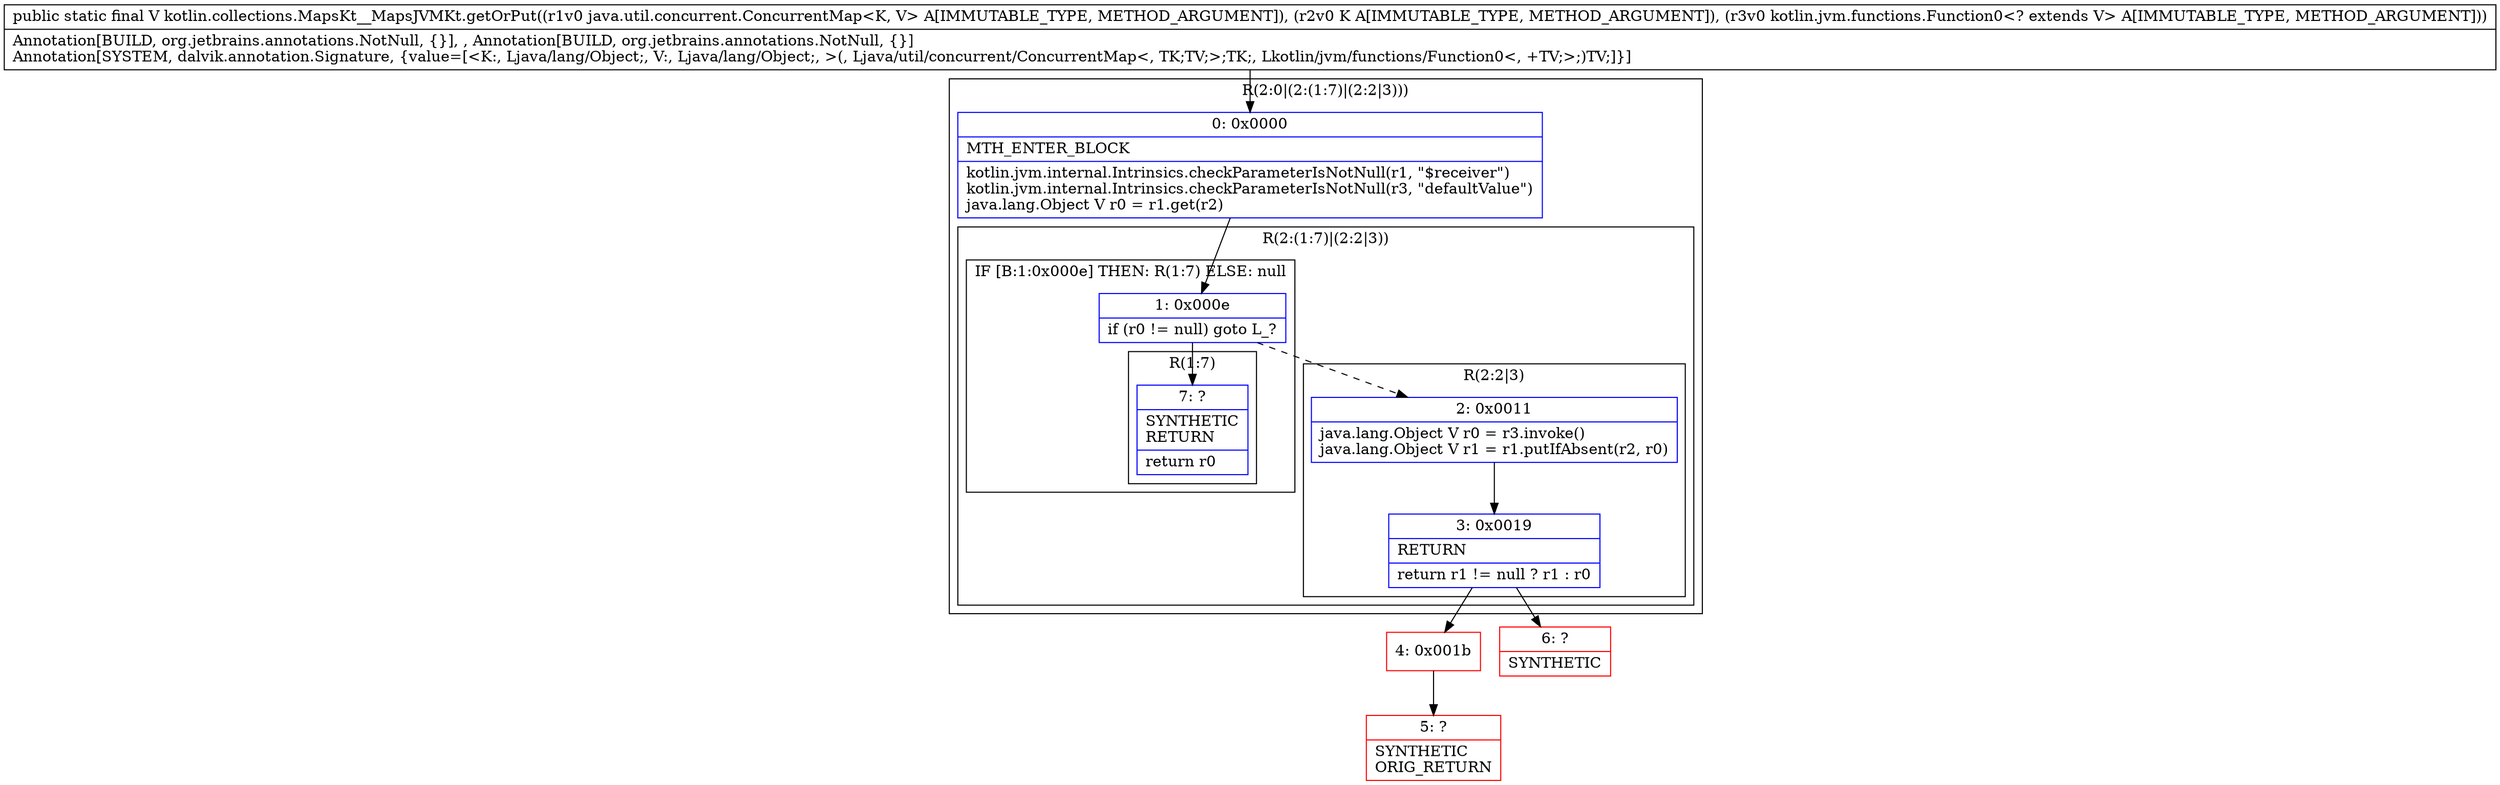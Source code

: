 digraph "CFG forkotlin.collections.MapsKt__MapsJVMKt.getOrPut(Ljava\/util\/concurrent\/ConcurrentMap;Ljava\/lang\/Object;Lkotlin\/jvm\/functions\/Function0;)Ljava\/lang\/Object;" {
subgraph cluster_Region_2072176899 {
label = "R(2:0|(2:(1:7)|(2:2|3)))";
node [shape=record,color=blue];
Node_0 [shape=record,label="{0\:\ 0x0000|MTH_ENTER_BLOCK\l|kotlin.jvm.internal.Intrinsics.checkParameterIsNotNull(r1, \"$receiver\")\lkotlin.jvm.internal.Intrinsics.checkParameterIsNotNull(r3, \"defaultValue\")\ljava.lang.Object V r0 = r1.get(r2)\l}"];
subgraph cluster_Region_550747031 {
label = "R(2:(1:7)|(2:2|3))";
node [shape=record,color=blue];
subgraph cluster_IfRegion_2093206369 {
label = "IF [B:1:0x000e] THEN: R(1:7) ELSE: null";
node [shape=record,color=blue];
Node_1 [shape=record,label="{1\:\ 0x000e|if (r0 != null) goto L_?\l}"];
subgraph cluster_Region_2040700897 {
label = "R(1:7)";
node [shape=record,color=blue];
Node_7 [shape=record,label="{7\:\ ?|SYNTHETIC\lRETURN\l|return r0\l}"];
}
}
subgraph cluster_Region_1069027405 {
label = "R(2:2|3)";
node [shape=record,color=blue];
Node_2 [shape=record,label="{2\:\ 0x0011|java.lang.Object V r0 = r3.invoke()\ljava.lang.Object V r1 = r1.putIfAbsent(r2, r0)\l}"];
Node_3 [shape=record,label="{3\:\ 0x0019|RETURN\l|return r1 != null ? r1 : r0\l}"];
}
}
}
Node_4 [shape=record,color=red,label="{4\:\ 0x001b}"];
Node_5 [shape=record,color=red,label="{5\:\ ?|SYNTHETIC\lORIG_RETURN\l}"];
Node_6 [shape=record,color=red,label="{6\:\ ?|SYNTHETIC\l}"];
MethodNode[shape=record,label="{public static final V kotlin.collections.MapsKt__MapsJVMKt.getOrPut((r1v0 java.util.concurrent.ConcurrentMap\<K, V\> A[IMMUTABLE_TYPE, METHOD_ARGUMENT]), (r2v0 K A[IMMUTABLE_TYPE, METHOD_ARGUMENT]), (r3v0 kotlin.jvm.functions.Function0\<? extends V\> A[IMMUTABLE_TYPE, METHOD_ARGUMENT]))  | Annotation[BUILD, org.jetbrains.annotations.NotNull, \{\}], , Annotation[BUILD, org.jetbrains.annotations.NotNull, \{\}]\lAnnotation[SYSTEM, dalvik.annotation.Signature, \{value=[\<K:, Ljava\/lang\/Object;, V:, Ljava\/lang\/Object;, \>(, Ljava\/util\/concurrent\/ConcurrentMap\<, TK;TV;\>;TK;, Lkotlin\/jvm\/functions\/Function0\<, +TV;\>;)TV;]\}]\l}"];
MethodNode -> Node_0;
Node_0 -> Node_1;
Node_1 -> Node_2[style=dashed];
Node_1 -> Node_7;
Node_2 -> Node_3;
Node_3 -> Node_4;
Node_3 -> Node_6;
Node_4 -> Node_5;
}

